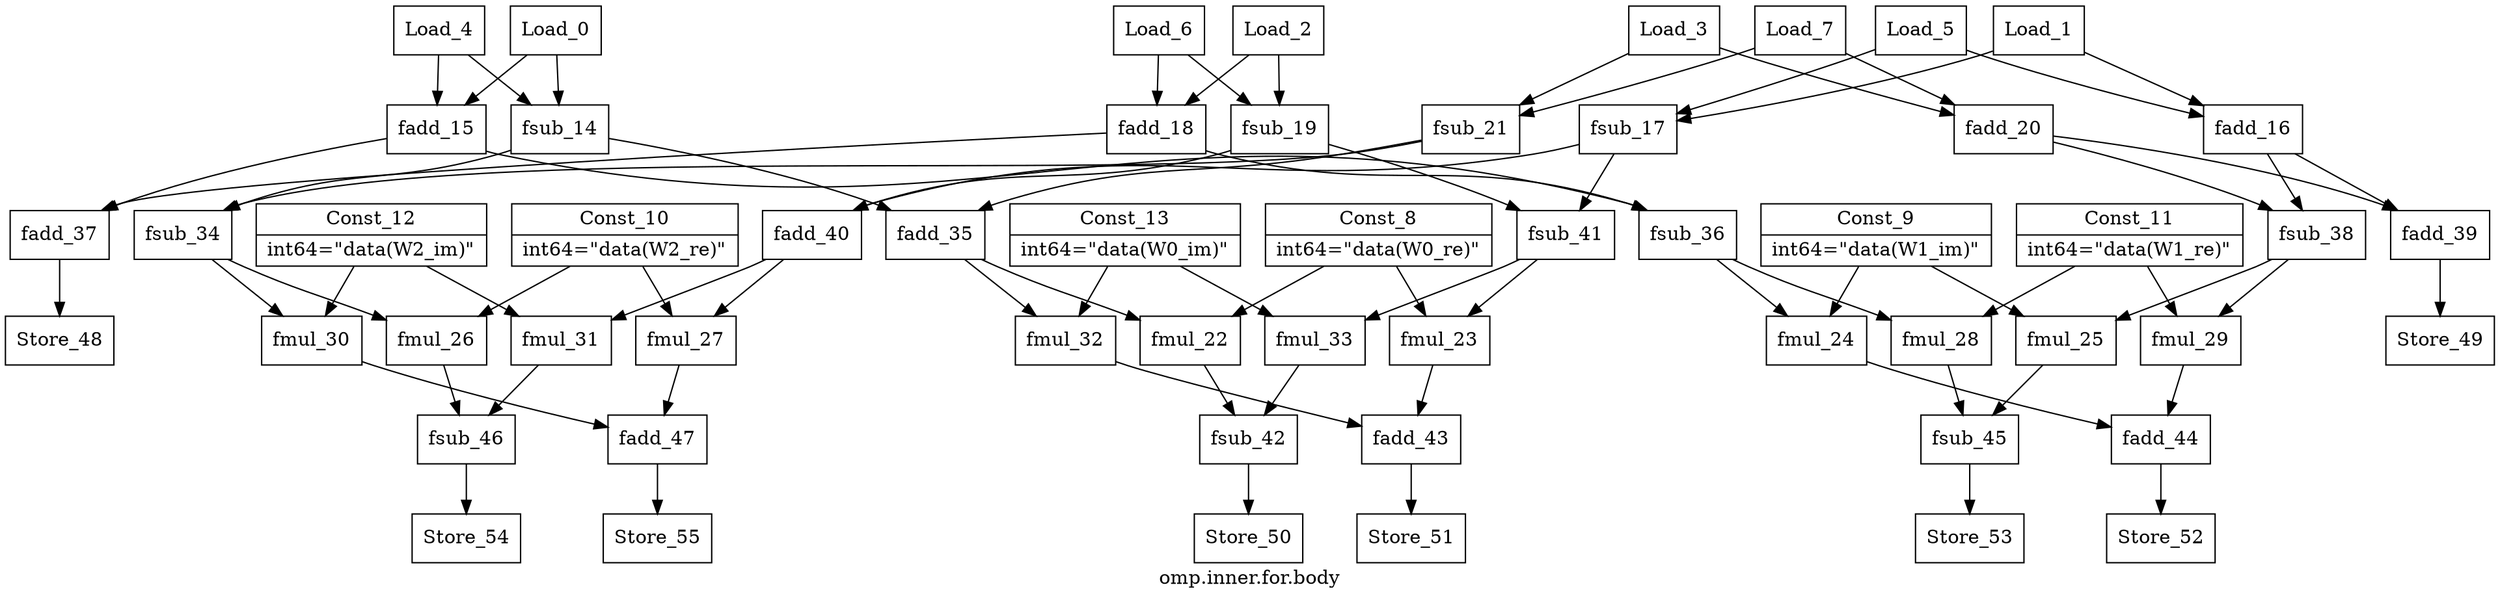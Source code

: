 digraph "omp.inner.for.body" {
	label="omp.inner.for.body";
	//Graph Properties

	Load_0 [shape=record,opcode=input,data=in_re,label="{Load_0}"];
	Load_0 -> fsub_14[operand=any2input];
	Load_0 -> fadd_15[operand=any2input];
	Load_1 [shape=record,opcode=input,data=in_im,label="{Load_1}"];
	Load_1 -> fadd_16[operand=any2input];
	Load_1 -> fsub_17[operand=any2input];
	Load_2 [shape=record,opcode=input,data=in_re,label="{Load_2}"];
	Load_2 -> fadd_18[operand=any2input];
	Load_2 -> fsub_19[operand=any2input];
	Load_3 [shape=record,opcode=input,data=in_im,label="{Load_3}"];
	Load_3 -> fadd_20[operand=any2input];
	Load_3 -> fsub_21[operand=any2input];
	Load_4 [shape=record,opcode=input,data=in_re,label="{Load_4}"];
	Load_4 -> fsub_14[operand=any2input];
	Load_4 -> fadd_15[operand=any2input];
	Load_5 [shape=record,opcode=input,data=in_im,label="{Load_5}"];
	Load_5 -> fadd_16[operand=any2input];
	Load_5 -> fsub_17[operand=any2input];
	Load_6 [shape=record,opcode=input,data=in_re,label="{Load_6}"];
	Load_6 -> fadd_18[operand=any2input];
	Load_6 -> fsub_19[operand=any2input];
	Load_7 [shape=record,opcode=input,data=in_im,label="{Load_7}"];
	Load_7 -> fadd_20[operand=any2input];
	Load_7 -> fsub_21[operand=any2input];
	fsub_14 [shape=record,type=op,opcode=fadd,label="{fsub_14}"];
	fsub_14 -> fsub_34[operand=any2input];
	fsub_14 -> fadd_35[operand=any2input];
	fadd_15 [shape=record,type=op,opcode=fadd,label="{fadd_15}"];
	fadd_15 -> fsub_36[operand=any2input];
	fadd_15 -> fadd_37[operand=any2input];
	fsub_17 [shape=record,type=op,opcode=fadd,label="{fsub_17}"];
	fsub_17 -> fadd_40[operand=any2input];
	fsub_17 -> fsub_41[operand=any2input];
	fadd_16 [shape=record,type=op,opcode=fadd,label="{fadd_16}"];
	fadd_16 -> fsub_38[operand=any2input];
	fadd_16 -> fadd_39[operand=any2input];
	fsub_19 [shape=record,type=op,opcode=fadd,label="{fsub_19}"];
	fsub_19 -> fadd_40[operand=any2input];
	fsub_19 -> fsub_41[operand=any2input];
	fadd_18 [shape=record,type=op,opcode=fadd,label="{fadd_18}"];
	fadd_18 -> fsub_36[operand=any2input];
	fadd_18 -> fadd_37[operand=any2input];
	fsub_21 [shape=record,type=op,opcode=fadd,label="{fsub_21}"];
	fsub_21 -> fsub_34[operand=any2input];
	fsub_21 -> fadd_35[operand=any2input];
	fadd_20 [shape=record,type=op,opcode=fadd,label="{fadd_20}"];
	fadd_20 -> fsub_38[operand=any2input];
	fadd_20 -> fadd_39[operand=any2input];
	fsub_34 [shape=record,type=op,opcode=fadd,label="{fsub_34}"];
	fsub_34 -> fmul_26[operand=any2input];
	fsub_34 -> fmul_30[operand=any2input];
	fadd_35 [shape=record,type=op,opcode=fadd,label="{fadd_35}"];
	fadd_35 -> fmul_22[operand=any2input];
	fadd_35 -> fmul_32[operand=any2input];
	fsub_36 [shape=record,type=op,opcode=fadd,label="{fsub_36}"];
	fsub_36 -> fmul_24[operand=any2input];
	fsub_36 -> fmul_28[operand=any2input];
	fadd_37 [shape=record,type=op,opcode=fadd,label="{fadd_37}"];
	fadd_37 -> Store_48[operand=any2input];
	fadd_40 [shape=record,type=op,opcode=fadd,label="{fadd_40}"];
	fadd_40 -> fmul_27[operand=any2input];
	fadd_40 -> fmul_31[operand=any2input];
	fsub_41 [shape=record,type=op,opcode=fadd,label="{fsub_41}"];
	fsub_41 -> fmul_23[operand=any2input];
	fsub_41 -> fmul_33[operand=any2input];
	fsub_38 [shape=record,type=op,opcode=fadd,label="{fsub_38}"];
	fsub_38 -> fmul_25[operand=any2input];
	fsub_38 -> fmul_29[operand=any2input];
	fadd_39 [shape=record,type=op,opcode=fadd,label="{fadd_39}"];
	fadd_39 -> Store_49[operand=any2input];
	fmul_30 [shape=record,type=op,opcode=fmul,label="{fmul_30}"];
	fmul_30 -> fadd_47[operand=any2input];
	fmul_26 [shape=record,type=op,opcode=fmul,label="{fmul_26}"];
	fmul_26 -> fsub_46[operand=any2input];
	fmul_32 [shape=record,type=op,opcode=fmul,label="{fmul_32}"];
	fmul_32 -> fadd_43[operand=any2input];
	fmul_22 [shape=record,type=op,opcode=fmul,label="{fmul_22}"];
	fmul_22 -> fsub_42[operand=any2input];
	fmul_24 [shape=record,type=op,opcode=fmul,label="{fmul_24}"];
	fmul_24 -> fadd_44[operand=any2input];
	fmul_28 [shape=record,type=op,opcode=fmul,label="{fmul_28}"];
	fmul_28 -> fsub_45[operand=any2input];
	Store_48 [shape=record,opcode=output,data=out_re,label="{Store_48}"];
	fmul_27 [shape=record,type=op,opcode=fmul,label="{fmul_27}"];
	fmul_27 -> fadd_47[operand=any2input];
	fmul_31 [shape=record,type=op,opcode=fmul,label="{fmul_31}"];
	fmul_31 -> fsub_46[operand=any2input];
	fmul_23 [shape=record,type=op,opcode=fmul,label="{fmul_23}"];
	fmul_23 -> fadd_43[operand=any2input];
	fmul_33 [shape=record,type=op,opcode=fmul,label="{fmul_33}"];
	fmul_33 -> fsub_42[operand=any2input];
	fmul_29 [shape=record,type=op,opcode=fmul,label="{fmul_29}"];
	fmul_29 -> fadd_44[operand=any2input];
	fmul_25 [shape=record,type=op,opcode=fmul,label="{fmul_25}"];
	fmul_25 -> fsub_45[operand=any2input];
	Store_49 [shape=record,opcode=output,data=out_im,label="{Store_49}"];
	fadd_47 [shape=record,type=op,opcode=fadd,label="{fadd_47}"];
	fadd_47 -> Store_55[operand=any2input];
	fsub_46 [shape=record,type=op,opcode=fadd,label="{fsub_46}"];
	fsub_46 -> Store_54[operand=any2input];
	fadd_43 [shape=record,type=op,opcode=fadd,label="{fadd_43}"];
	fadd_43 -> Store_51[operand=any2input];
	fsub_42 [shape=record,type=op,opcode=fadd,label="{fsub_42}"];
	fsub_42 -> Store_50[operand=any2input];
	fadd_44 [shape=record,type=op,opcode=fadd,label="{fadd_44}"];
	fadd_44 -> Store_52[operand=any2input];
	fsub_45 [shape=record,type=op,opcode=fadd,label="{fsub_45}"];
	fsub_45 -> Store_53[operand=any2input];
	Store_55 [shape=record,opcode=output,data=out_im,label="{Store_55}"];
	Store_54 [shape=record,opcode=output,data=out_re,label="{Store_54}"];
	Store_51 [shape=record,opcode=output,data=out_im,label="{Store_51}"];
	Store_50 [shape=record,opcode=output,data=out_re,label="{Store_50}"];
	Store_52 [shape=record,opcode=output,data=out_im,label="{Store_52}"];
	Store_53 [shape=record,opcode=output,data=out_re,label="{Store_53}"];
	Const_8 [shape=record,opcode=const,constVal="1",int64="1",label="{Const_8|int64=\"data(W0_re)\"}"];
	Const_8 -> fmul_22[operand=any2input];
	Const_8 -> fmul_23[operand=any2input];
	Const_9 [shape=record,opcode=const,constVal="1",int64="0",label="{Const_9|int64=\"data(W1_im)\"}"];
	Const_9 -> fmul_24[operand=any2input];
	Const_9 -> fmul_25[operand=any2input];
	Const_10 [shape=record,opcode=const,constVal="1",int64="1",label="{Const_10|int64=\"data(W2_re)\"}"];
	Const_10 -> fmul_26[operand=any2input];
	Const_10 -> fmul_27[operand=any2input];
	Const_11 [shape=record,opcode=const,constVal="1",int64="1",label="{Const_11|int64=\"data(W1_re)\"}"];
	Const_11 -> fmul_28[operand=any2input];
	Const_11 -> fmul_29[operand=any2input];
	Const_12 [shape=record,opcode=const,constVal="1",int64="0",label="{Const_12|int64=\"data(W2_im)\"}"];
	Const_12 -> fmul_30[operand=any2input];
	Const_12 -> fmul_31[operand=any2input];
	Const_13 [shape=record,opcode=const,constVal="1",int64="0",label="{Const_13|int64=\"data(W0_im)\"}"];
	Const_13 -> fmul_32[operand=any2input];
	Const_13 -> fmul_33[operand=any2input];
}
